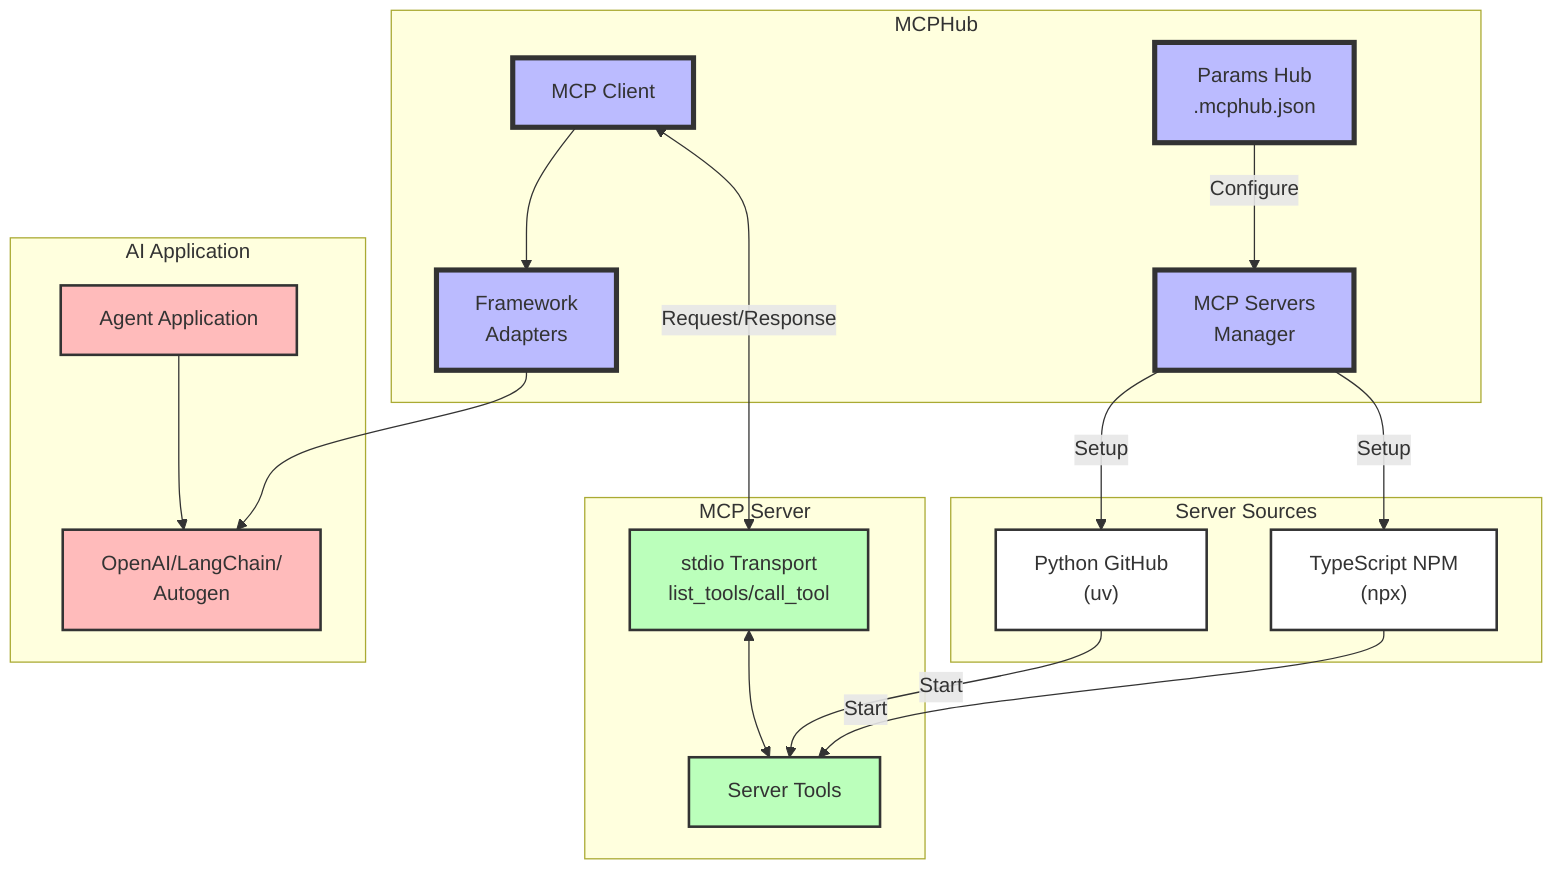 graph TB
    subgraph "MCPHub"
        PH["Params Hub<br/>.mcphub.json"]
        MS["MCP Servers<br/>Manager"]
        MC["MCP Client"]
        FA["Framework<br/>Adapters"]
    end

    subgraph "Server Sources"
        NPM["TypeScript NPM<br/>(npx)"]
        GH["Python GitHub<br/>(uv)"]
    end

    subgraph "MCP Server"
        ST["Server Tools"]
        COM["stdio Transport<br/>list_tools/call_tool"]
    end

    subgraph "AI Application"
        APP["Agent Application"]
        FW["OpenAI/LangChain/<br/>Autogen"]
    end

    %% Main flows
    PH --> |"Configure"| MS
    MS --> |"Setup"| NPM
    MS --> |"Setup"| GH
    NPM & GH --> |"Start"| ST
    
    MC <--> |"Request/Response"| COM
    COM <--> ST
    
    MC --> FA
    FA --> FW
    APP --> FW

    classDef mcphub fill:#bbf,stroke:#333,stroke-width:4px
    classDef server fill:#bfb,stroke:#333,stroke-width:2px
    classDef app fill:#fbb,stroke:#333,stroke-width:2px
    classDef source fill:#fff,stroke:#333,stroke-width:2px

    class PH,MS,MC,FA mcphub
    class ST,COM server
    class APP,FW app
    class NPM,GH source